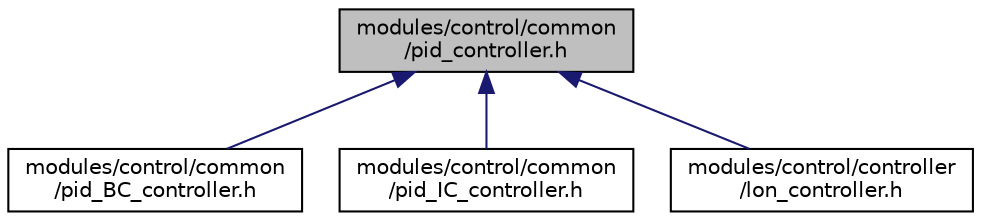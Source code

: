 digraph "modules/control/common/pid_controller.h"
{
  edge [fontname="Helvetica",fontsize="10",labelfontname="Helvetica",labelfontsize="10"];
  node [fontname="Helvetica",fontsize="10",shape=record];
  Node1 [label="modules/control/common\l/pid_controller.h",height=0.2,width=0.4,color="black", fillcolor="grey75", style="filled" fontcolor="black"];
  Node1 -> Node2 [dir="back",color="midnightblue",fontsize="10",style="solid",fontname="Helvetica"];
  Node2 [label="modules/control/common\l/pid_BC_controller.h",height=0.2,width=0.4,color="black", fillcolor="white", style="filled",URL="$pid__BC__controller_8h.html"];
  Node1 -> Node3 [dir="back",color="midnightblue",fontsize="10",style="solid",fontname="Helvetica"];
  Node3 [label="modules/control/common\l/pid_IC_controller.h",height=0.2,width=0.4,color="black", fillcolor="white", style="filled",URL="$pid__IC__controller_8h.html"];
  Node1 -> Node4 [dir="back",color="midnightblue",fontsize="10",style="solid",fontname="Helvetica"];
  Node4 [label="modules/control/controller\l/lon_controller.h",height=0.2,width=0.4,color="black", fillcolor="white", style="filled",URL="$lon__controller_8h.html",tooltip="Defines the LonController class. "];
}

